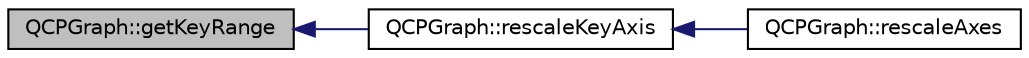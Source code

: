 digraph "QCPGraph::getKeyRange"
{
  edge [fontname="Helvetica",fontsize="10",labelfontname="Helvetica",labelfontsize="10"];
  node [fontname="Helvetica",fontsize="10",shape=record];
  rankdir="LR";
  Node355 [label="QCPGraph::getKeyRange",height=0.2,width=0.4,color="black", fillcolor="grey75", style="filled", fontcolor="black"];
  Node355 -> Node356 [dir="back",color="midnightblue",fontsize="10",style="solid",fontname="Helvetica"];
  Node356 [label="QCPGraph::rescaleKeyAxis",height=0.2,width=0.4,color="black", fillcolor="white", style="filled",URL="$d2/d4c/class_q_c_p_graph.html#a051fb77b459ba1ae8d65552c67f45e94"];
  Node356 -> Node357 [dir="back",color="midnightblue",fontsize="10",style="solid",fontname="Helvetica"];
  Node357 [label="QCPGraph::rescaleAxes",height=0.2,width=0.4,color="black", fillcolor="white", style="filled",URL="$d2/d4c/class_q_c_p_graph.html#a9c3909d6116e9d03978f057d41174e6a"];
}
